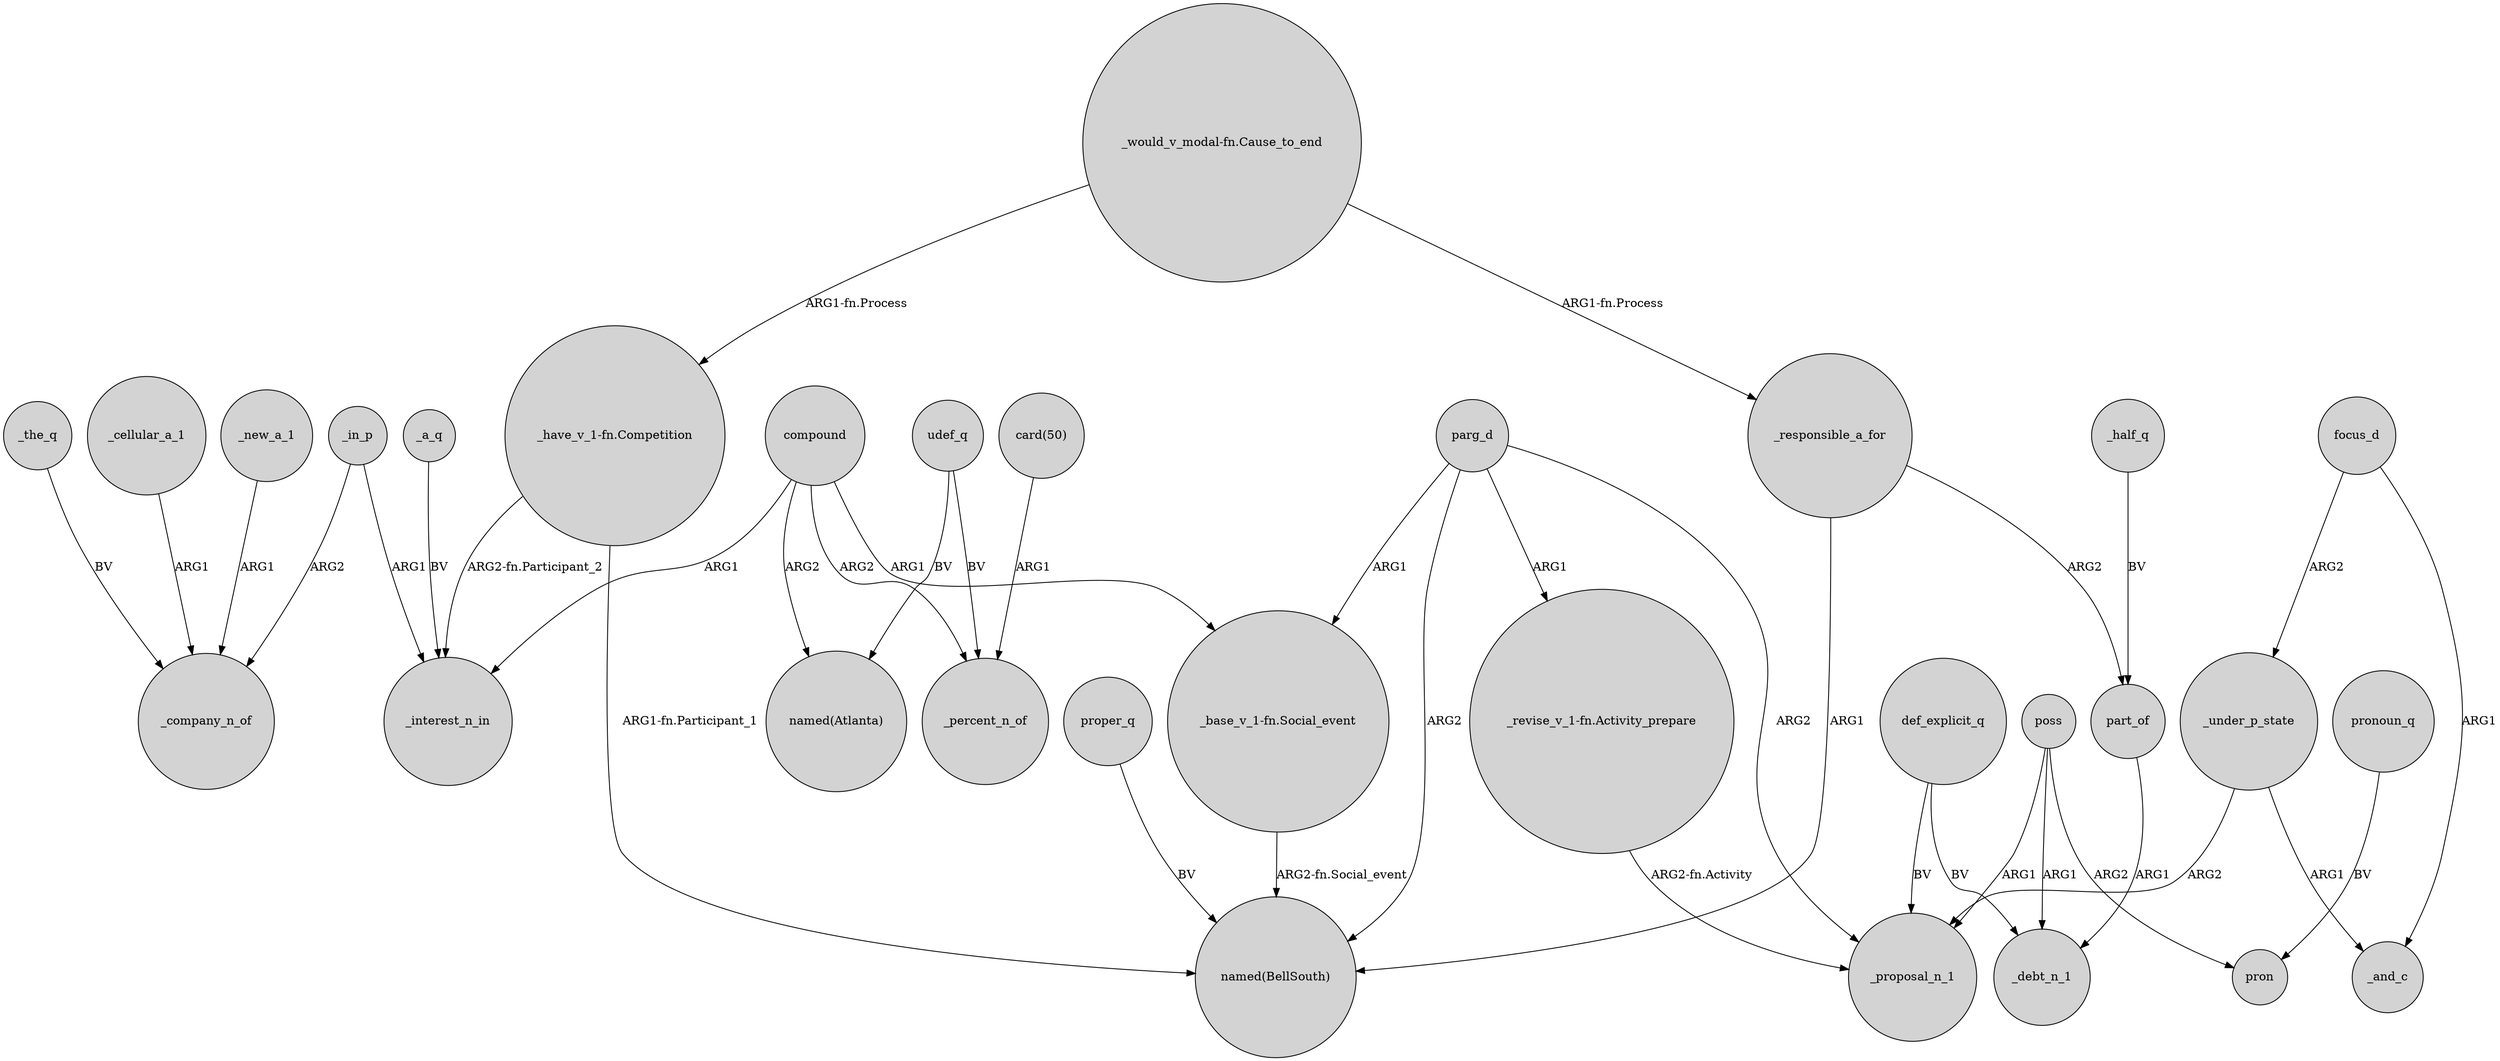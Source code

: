 digraph {
	node [shape=circle style=filled]
	_in_p -> _company_n_of [label=ARG2]
	"_would_v_modal-fn.Cause_to_end" -> "_have_v_1-fn.Competition" [label="ARG1-fn.Process"]
	parg_d -> "_revise_v_1-fn.Activity_prepare" [label=ARG1]
	_cellular_a_1 -> _company_n_of [label=ARG1]
	"_have_v_1-fn.Competition" -> _interest_n_in [label="ARG2-fn.Participant_2"]
	poss -> _debt_n_1 [label=ARG1]
	"_revise_v_1-fn.Activity_prepare" -> _proposal_n_1 [label="ARG2-fn.Activity"]
	"_base_v_1-fn.Social_event" -> "named(BellSouth)" [label="ARG2-fn.Social_event"]
	compound -> _interest_n_in [label=ARG1]
	def_explicit_q -> _debt_n_1 [label=BV]
	"_would_v_modal-fn.Cause_to_end" -> _responsible_a_for [label="ARG1-fn.Process"]
	poss -> _proposal_n_1 [label=ARG1]
	_a_q -> _interest_n_in [label=BV]
	proper_q -> "named(BellSouth)" [label=BV]
	_in_p -> _interest_n_in [label=ARG1]
	pronoun_q -> pron [label=BV]
	poss -> pron [label=ARG2]
	_responsible_a_for -> part_of [label=ARG2]
	_half_q -> part_of [label=BV]
	udef_q -> _percent_n_of [label=BV]
	_responsible_a_for -> "named(BellSouth)" [label=ARG1]
	compound -> _percent_n_of [label=ARG2]
	udef_q -> "named(Atlanta)" [label=BV]
	"_have_v_1-fn.Competition" -> "named(BellSouth)" [label="ARG1-fn.Participant_1"]
	compound -> "named(Atlanta)" [label=ARG2]
	focus_d -> _and_c [label=ARG1]
	compound -> "_base_v_1-fn.Social_event" [label=ARG1]
	parg_d -> "named(BellSouth)" [label=ARG2]
	part_of -> _debt_n_1 [label=ARG1]
	"card(50)" -> _percent_n_of [label=ARG1]
	focus_d -> _under_p_state [label=ARG2]
	parg_d -> "_base_v_1-fn.Social_event" [label=ARG1]
	_under_p_state -> _proposal_n_1 [label=ARG2]
	_new_a_1 -> _company_n_of [label=ARG1]
	_under_p_state -> _and_c [label=ARG1]
	def_explicit_q -> _proposal_n_1 [label=BV]
	_the_q -> _company_n_of [label=BV]
	parg_d -> _proposal_n_1 [label=ARG2]
}
